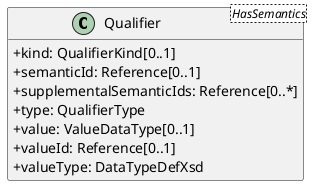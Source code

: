 @startuml
skinparam classAttributeIconSize 0
hide methods

class Qualifier<HasSemantics> {
  +kind: QualifierKind[0..1] 
  +semanticId: Reference[0..1] 
  +supplementalSemanticIds: Reference[0..*] 
  +type: QualifierType 
  +value: ValueDataType[0..1] 
  +valueId: Reference[0..1] 
  +valueType: DataTypeDefXsd 
}
@enduml